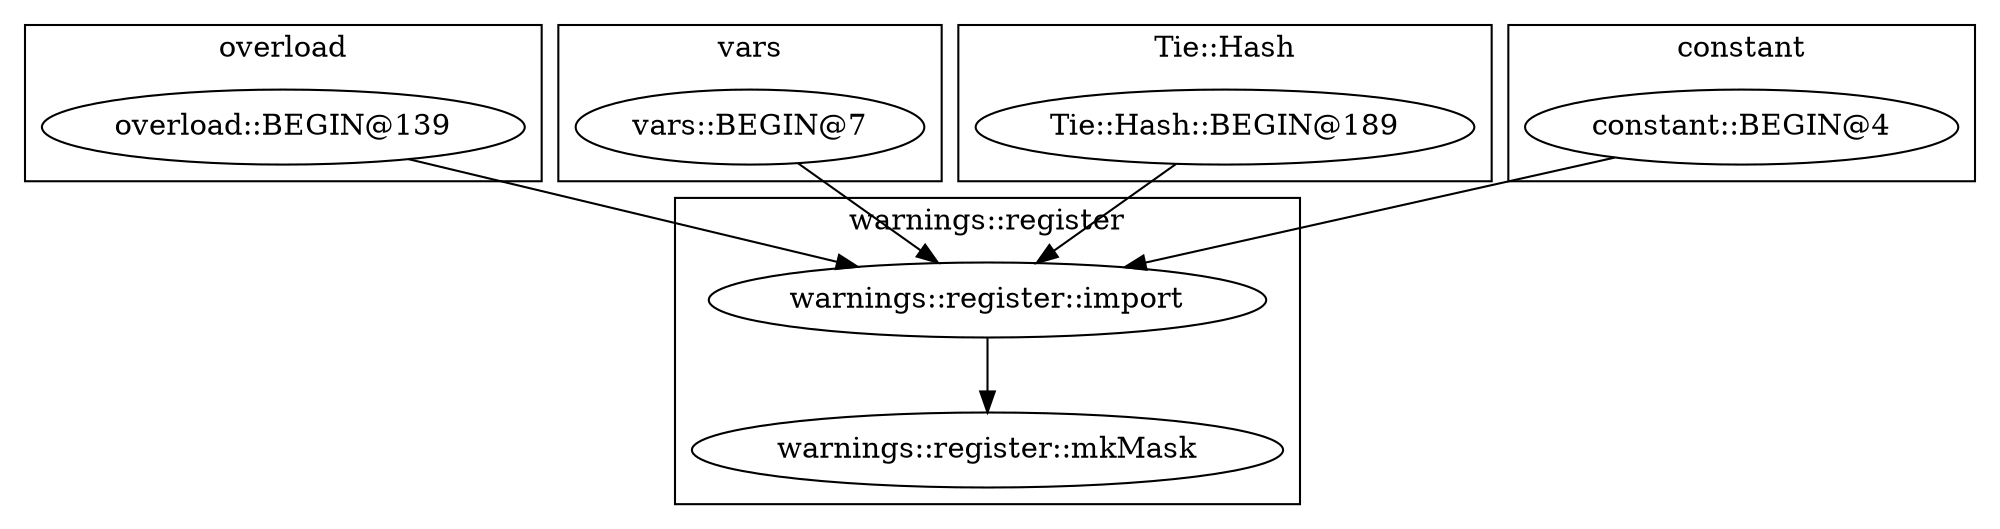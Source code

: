digraph {
graph [overlap=false]
subgraph cluster_overload {
	label="overload";
	"overload::BEGIN@139";
}
subgraph cluster_vars {
	label="vars";
	"vars::BEGIN@7";
}
subgraph cluster_Tie_Hash {
	label="Tie::Hash";
	"Tie::Hash::BEGIN@189";
}
subgraph cluster_constant {
	label="constant";
	"constant::BEGIN@4";
}
subgraph cluster_warnings_register {
	label="warnings::register";
	"warnings::register::mkMask";
	"warnings::register::import";
}
"warnings::register::import" -> "warnings::register::mkMask";
"constant::BEGIN@4" -> "warnings::register::import";
"Tie::Hash::BEGIN@189" -> "warnings::register::import";
"vars::BEGIN@7" -> "warnings::register::import";
"overload::BEGIN@139" -> "warnings::register::import";
}
